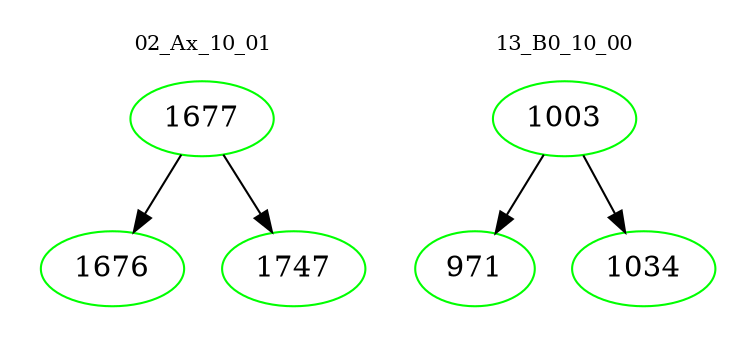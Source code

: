 digraph{
subgraph cluster_0 {
color = white
label = "02_Ax_10_01";
fontsize=10;
T0_1677 [label="1677", color="green"]
T0_1677 -> T0_1676 [color="black"]
T0_1676 [label="1676", color="green"]
T0_1677 -> T0_1747 [color="black"]
T0_1747 [label="1747", color="green"]
}
subgraph cluster_1 {
color = white
label = "13_B0_10_00";
fontsize=10;
T1_1003 [label="1003", color="green"]
T1_1003 -> T1_971 [color="black"]
T1_971 [label="971", color="green"]
T1_1003 -> T1_1034 [color="black"]
T1_1034 [label="1034", color="green"]
}
}
